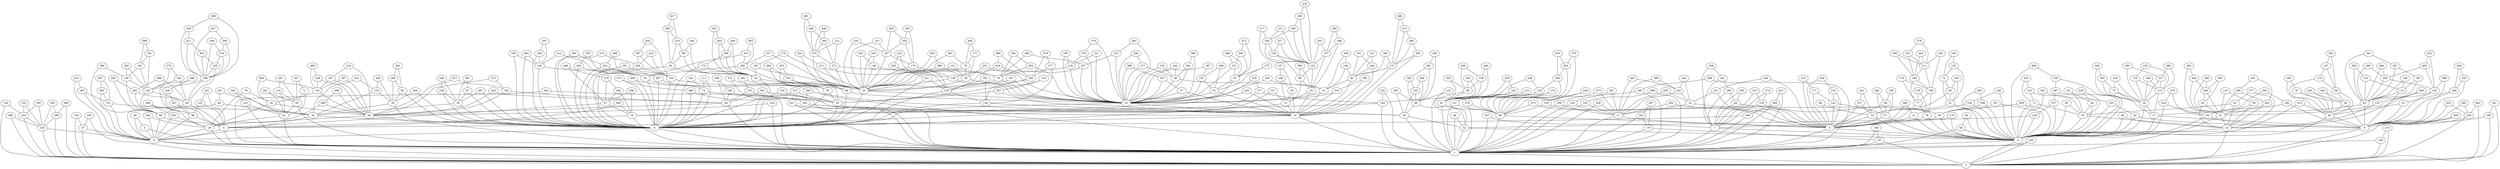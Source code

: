 graph G {
    "278" -- "76";
    "88" -- "24";
    "370" -- "263";
    "406" -- "303";
    "409" -- "19";
    "237" -- "229";
    "431" -- "386";
    "122" -- "96";
    "5" -- "0";
    "349" -- "16";
    "407" -- "170";
    "176" -- "136";
    "475" -- "6";
    "403" -- "296";
    "417" -- "356";
    "57" -- "6";
    "268" -- "94";
    "110" -- "100";
    "27" -- "10";
    "450" -- "2";
    "411" -- "402";
    "151" -- "15";
    "45" -- "10";
    "205" -- "172";
    "343" -- "176";
    "389" -- "15";
    "262" -- "23";
    "398" -- "15";
    "234" -- "1";
    "130" -- "30";
    "133" -- "94";
    "181" -- "90";
    "422" -- "405";
    "383" -- "50";
    "251" -- "163";
    "439" -- "36";
    "244" -- "236";
    "187" -- "112";
    "109" -- "12";
    "165" -- "143";
    "405" -- "155";
    "269" -- "57";
    "369" -- "20";
    "127" -- "12";
    "90" -- "1";
    "404" -- "8";
    "143" -- "84";
    "99" -- "1";
    "30" -- "7";
    "375" -- "53";
    "390" -- "84";
    "426" -- "124";
    "235" -- "198";
    "242" -- "8";
    "258" -- "91";
    "453" -- "230";
    "251" -- "8";
    "491" -- "449";
    "227" -- "54";
    "208" -- "138";
    "430" -- "211";
    "332" -- "9";
    "468" -- "419";
    "342" -- "61";
    "471" -- "366";
    "293" -- "292";
    "164" -- "132";
    "451" -- "24";
    "498" -- "338";
    "232" -- "182";
    "103" -- "0";
    "382" -- "80";
    "93" -- "84";
    "134" -- "8";
    "153" -- "21";
    "172" -- "82";
    "201" -- "28";
    "365" -- "198";
    "372" -- "8";
    "128" -- "122";
    "413" -- "280";
    "494" -- "252";
    "155" -- "83";
    "380" -- "220";
    "78" -- "35";
    "309" -- "203";
    "145" -- "44";
    "345" -- "243";
    "453" -- "9";
    "219" -- "8";
    "94" -- "1";
    "481" -- "312";
    "414" -- "52";
    "137" -- "45";
    "75" -- "17";
    "371" -- "182";
    "300" -- "48";
    "267" -- "83";
    "294" -- "6";
    "188" -- "1";
    "263" -- "209";
    "312" -- "257";
    "73" -- "62";
    "379" -- "15";
    "362" -- "133";
    "80" -- "39";
    "98" -- "0";
    "111" -- "8";
    "149" -- "82";
    "397" -- "15";
    "358" -- "8";
    "323" -- "20";
    "367" -- "8";
    "126" -- "52";
    "146" -- "143";
    "70" -- "66";
    "489" -- "1";
    "166" -- "21";
    "484" -- "56";
    "381" -- "11";
    "253" -- "15";
    "60" -- "55";
    "285" -- "47";
    "262" -- "15";
    "422" -- "155";
    "161" -- "108";
    "358" -- "126";
    "161" -- "2";
    "197" -- "20";
    "217" -- "122";
    "373" -- "265";
    "33" -- "6";
    "389" -- "337";
    "151" -- "97";
    "385" -- "318";
    "125" -- "98";
    "153" -- "14";
    "211" -- "168";
    "121" -- "90";
    "12" -- "10";
    "224" -- "20";
    "79" -- "19";
    "420" -- "211";
    "458" -- "23";
    "84" -- "0";
    "335" -- "19";
    "308" -- "241";
    "244" -- "34";
    "479" -- "377";
    "273" -- "2";
    "457" -- "1";
    "118" -- "83";
    "490" -- "4";
    "272" -- "192";
    "165" -- "146";
    "18" -- "14";
    "72" -- "4";
    "50" -- "24";
    "169" -- "48";
    "387" -- "364";
    "460" -- "153";
    "122" -- "25";
    "239" -- "15";
    "315" -- "130";
    "477" -- "26";
    "129" -- "2";
    "109" -- "45";
    "257" -- "15";
    "179" -- "168";
    "236" -- "8";
    "166" -- "43";
    "224" -- "197";
    "474" -- "8";
    "281" -- "48";
    "71" -- "61";
    "419" -- "219";
    "492" -- "8";
    "74" -- "8";
    "314" -- "198";
    "25" -- "10";
    "99" -- "91";
    "265" -- "44";
    "21" -- "2";
    "330" -- "281";
    "378" -- "15";
    "210" -- "88";
    "155" -- "9";
    "246" -- "139";
    "458" -- "149";
    "271" -- "66";
    "335" -- "0";
    "58" -- "4";
    "76" -- "4";
    "85" -- "4";
    "61" -- "1";
    "234" -- "26";
    "392" -- "143";
    "210" -- "50";
    "197" -- "176";
    "248" -- "113";
    "473" -- "250";
    "481" -- "15";
    "497" -- "360";
    "29" -- "9";
    "322" -- "99";
    "178" -- "20";
    "38" -- "9";
    "245" -- "29";
    "418" -- "54";
    "499" -- "26";
    "427" -- "210";
    "347" -- "65";
    "363" -- "14";
    "423" -- "325";
    "337" -- "15";
    "60" -- "8";
    "487" -- "8";
    "69" -- "30";
    "34" -- "31";
    "120" -- "90";
    "182" -- "1";
    "461" -- "20";
    "264" -- "52";
    "110" -- "29";
    "486" -- "103";
    "87" -- "8";
    "52" -- "20";
    "123" -- "48";
    "141" -- "9";
    "441" -- "327";
    "168" -- "77";
    "286" -- "157";
    "452" -- "99";
    "44" -- "32";
    "320" -- "84";
    "482" -- "414";
    "325" -- "221";
    "296" -- "24";
    "379" -- "378";
    "65" -- "1";
    "238" -- "15";
    "77" -- "76";
    "346" -- "296";
    "321" -- "1";
    "497" -- "101";
    "275" -- "162";
    "442" -- "11";
    "72" -- "18";
    "287" -- "237";
    "464" -- "8";
    "81" -- "18";
    "225" -- "220";
    "94" -- "26";
    "55" -- "8";
    "447" -- "31";
    "277" -- "81";
    "115" -- "90";
    "270" -- "143";
    "25" -- "12";
    "147" -- "100";
    "276" -- "271";
    "413" -- "172";
    "30" -- "4";
    "256" -- "219";
    "467" -- "34";
    "119" -- "21";
    "310" -- "103";
    "290" -- "157";
    "386" -- "363";
    "148" -- "112";
    "57" -- "4";
    "209" -- "90";
    "382" -- "249";
    "353" -- "52";
    "313" -- "4";
    "194" -- "8";
    "143" -- "93";
    "432" -- "8";
    "53" -- "15";
    "13" -- "6";
    "459" -- "30";
    "284" -- "9";
    "318" -- "15";
    "260" -- "6";
    "301" -- "144";
    "37" -- "0";
    "214" -- "167";
    "50" -- "8";
    "134" -- "55";
    "117" -- "28";
    "372" -- "55";
    "420" -- "168";
    "403" -- "24";
    "24" -- "20";
    "473" -- "11";
    "226" -- "2";
    "405" -- "203";
    "448" -- "53";
    "242" -- "74";
    "135" -- "28";
    "100" -- "29";
    "186" -- "88";
    "209" -- "120";
    "322" -- "91";
    "395" -- "276";
    "10" -- "1";
    "340" -- "91";
    "19" -- "1";
    "339" -- "314";
    "201" -- "15";
    "392" -- "146";
    "297" -- "126";
    "402" -- "198";
    "46" -- "1";
    "136" -- "20";
    "411" -- "198";
    "449" -- "395";
    "16" -- "5";
    "302" -- "1";
    "478" -- "90";
    "163" -- "20";
    "401" -- "20";
    "452" -- "91";
    "192" -- "122";
    "66" -- "15";
    "297" -- "194";
    "304" -- "15";
    "399" -- "191";
    "267" -- "187";
    "466" -- "83";
    "433" -- "263";
    "241" -- "199";
    "338" -- "98";
    "331" -- "15";
    "108" -- "9";
    "230" -- "2";
    "68" -- "0";
    "29" -- "4";
    "5" -- "1";
    "200" -- "151";
    "486" -- "2";
    "212" -- "204";
    "425" -- "15";
    "460" -- "14";
    "321" -- "44";
    "32" -- "1";
    "443" -- "26";
    "490" -- "329";
    "204" -- "82";
    "131" -- "20";
    "439" -- "18";
    "111" -- "74";
    "326" -- "304";
    "104" -- "2";
    "140" -- "20";
    "480" -- "279";
    "257" -- "70";
    "184" -- "19";
    "187" -- "83";
    "291" -- "65";
    "457" -- "7";
    "203" -- "155";
    "367" -- "74";
    "123" -- "32";
    "141" -- "4";
    "416" -- "122";
    "454" -- "185";
    "443" -- "94";
    "343" -- "254";
    "436" -- "11";
    "70" -- "15";
    "295" -- "141";
    "31" -- "8";
    "371" -- "16";
    "91" -- "90";
    "351" -- "204";
    "495" -- "21";
    "424" -- "4";
    "272" -- "122";
    "112" -- "9";
    "6" -- "4";
    "463" -- "2";
    "350" -- "299";
    "28" -- "23";
    "95" -- "21";
    "73" -- "41";
    "268" -- "180";
    "282" -- "84";
    "33" -- "4";
    "333" -- "60";
    "129" -- "104";
    "207" -- "98";
    "132" -- "73";
    "265" -- "1";
    "298" -- "4";
    "421" -- "384";
    "20" -- "15";
    "302" -- "265";
    "408" -- "8";
    "488" -- "432";
    "74" -- "55";
    "105" -- "24";
    "211" -- "185";
    "393" -- "54";
    "149" -- "23";
    "150" -- "53";
    "404" -- "39";
    "56" -- "26";
    "121" -- "1";
    "278" -- "77";
    "316" -- "140";
    "428" -- "284";
    "26" -- "19";
    "368" -- "1";
    "264" -- "8";
    "22" -- "11";
    "312" -- "15";
    "308" -- "7";
    "31" -- "0";
    "357" -- "55";
    "233" -- "116";
    "247" -- "20";
    "366" -- "55";
    "150" -- "15";
    "223" -- "211";
    "53" -- "10";
    "347" -- "71";
    "206" -- "67";
    "305" -- "0";
    "466" -- "203";
    "496" -- "93";
    "4" -- "1";
    "299" -- "103";
    "338" -- "207";
    "253" -- "35";
    "318" -- "10";
    "410" -- "364";
    "381" -- "156";
    "63" -- "22";
    "468" -- "256";
    "480" -- "67";
    "59" -- "14";
    "181" -- "91";
    "355" -- "157";
    "212" -- "82";
    "470" -- "424";
    "483" -- "298";
    "228" -- "154";
    "191" -- "143";
    "485" -- "70";
    "398" -- "201";
    "395" -- "271";
    "107" -- "1";
    "243" -- "42";
    "289" -- "26";
    "462" -- "29";
    "12" -- "8";
    "484" -- "154";
    "8" -- "0";
    "336" -- "67";
    "288" -- "227";
    "307" -- "26";
    "441" -- "33";
    "239" -- "218";
    "319" -- "90";
    "142" -- "57";
    "344" -- "28";
    "136" -- "15";
    "235" -- "93";
    "41" -- "33";
    "243" -- "4";
    "154" -- "26";
    "14" -- "4";
    "303" -- "75";
    "434" -- "163";
    "196" -- "9";
    "207" -- "5";
    "189" -- "82";
    "283" -- "265";
    "119" -- "95";
    "325" -- "219";
    "156" -- "11";
    "195" -- "104";
    "28" -- "15";
    "430" -- "185";
    "146" -- "84";
    "384" -- "106";
    "102" -- "1";
    "178" -- "105";
    "275" -- "26";
    "444" -- "21";
    "114" -- "65";
    "444" -- "166";
    "3" -- "0";
    "154" -- "56";
    "83" -- "17";
    "425" -- "10";
    "305" -- "101";
    "250" -- "11";
    "369" -- "35";
    "159" -- "37";
    "205" -- "10";
    "259" -- "11";
    "248" -- "54";
    "213" -- "66";
    "229" -- "4";
    "313" -- "29";
    "9" -- "4";
    "200" -- "97";
    "229" -- "32";
    "283" -- "44";
    "167" -- "26";
    "232" -- "1";
    "366" -- "8";
    "446" -- "276";
    "191" -- "165";
    "250" -- "1";
    "306" -- "25";
    "113" -- "54";
    "461" -- "78";
    "124" -- "39";
    "245" -- "38";
    "380" -- "11";
    "49" -- "3";
    "23" -- "15";
    "64" -- "36";
    "304" -- "70";
    "311" -- "276";
    "106" -- "1";
    "160" -- "2";
    "346" -- "24";
    "67" -- "5";
    "359" -- "43";
    "329" -- "287";
    "198" -- "93";
    "362" -- "1";
    "423" -- "219";
    "83" -- "9";
    "117" -- "15";
    "434" -- "387";
    "341" -- "5";
    "135" -- "15";
    "102" -- "61";
    "77" -- "6";
    "189" -- "172";
    "101" -- "0";
    "259" -- "22";
    "174" -- "90";
    "104" -- "103";
    "299" -- "2";
    "355" -- "122";
    "456" -- "78";
    "171" -- "6";
    "391" -- "83";
    "247" -- "15";
    "162" -- "94";
    "345" -- "4";
    "374" -- "357";
    "400" -- "228";
    "42" -- "9";
    "157" -- "25";
    "412" -- "52";
    "51" -- "9";
    "152" -- "72";
    "295" -- "196";
    "288" -- "113";
    "0" -- "2";
    "38" -- "29";
    "326" -- "70";
    "47" -- "29";
    "202" -- "93";
    "285" -- "29";
    "43" -- "21";
    "307" -- "154";
    "92" -- "58";
    "414" -- "356";
    "88" -- "50";
    "15" -- "10";
    "63" -- "6";
    "171" -- "142";
    "354" -- "100";
    "177" -- "78";
    "261" -- "114";
    "348" -- "69";
    "237" -- "4";
    "319" -- "6";
    "464" -- "126";
    "145" -- "48";
    "112" -- "83";
    "246" -- "4";
    "440" -- "172";
    "407" -- "352";
    "48" -- "32";
    "127" -- "8";
    "147" -- "110";
    "21" -- "14";
    "300" -- "44";
    "301" -- "219";
    "394" -- "216";
    "101" -- "31";
    "478" -- "1";
    "476" -- "16";
    "148" -- "83";
    "175" -- "6";
    "277" -- "14";
    "431" -- "363";
    "67" -- "16";
    "324" -- "66";
    "183" -- "62";
    "340" -- "138";
    "263" -- "90";
    "86" -- "57";
    "221" -- "8";
    "266" -- "48";
    "22" -- "6";
    "159" -- "2";
    "172" -- "10";
    "274" -- "7";
    "368" -- "190";
    "100" -- "38";
    "65" -- "61";
    "352" -- "1";
    "499" -- "289";
    "361" -- "1";
    "84" -- "5";
    "51" -- "29";
    "158" -- "86";
    "194" -- "126";
    "222" -- "31";
    "231" -- "20";
    "254" -- "197";
    "190" -- "1";
    "387" -- "163";
    "310" -- "104";
    "130" -- "7";
    "337" -- "27";
    "282" -- "93";
    "206" -- "16";
    "120" -- "91";
    "185" -- "77";
    "78" -- "20";
    "167" -- "154";
    "226" -- "1";
    "316" -- "20";
    "396" -- "299";
    "402" -- "235";
    "138" -- "91";
    "331" -- "218";
    "199" -- "69";
    "228" -- "26";
    "233" -- "113";
    "350" -- "103";
    "388" -- "155";
    "271" -- "70";
    "450" -- "9";
    "91" -- "1";
    "54" -- "17";
    "137" -- "109";
    "336" -- "16";
    "465" -- "198";
    "231" -- "197";
    "364" -- "163";
    "116" -- "113";
    "23" -- "10";
    "370" -- "90";
    "215" -- "171";
    "208" -- "99";
    "115" -- "91";
    "311" -- "271";
    "339" -- "198";
    "37" -- "2";
    "75" -- "54";
    "483" -- "4";
    "320" -- "282";
    "400" -- "154";
    "448" -- "150";
    "258" -- "120";
    "286" -- "25";
    "377" -- "144";
    "214" -- "26";
    "393" -- "227";
    "364" -- "8";
    "290" -- "286";
    "281" -- "169";
    "360" -- "0";
    "394" -- "6";
    "132" -- "41";
    "97" -- "53";
    "292" -- "192";
    "92" -- "4";
    "164" -- "73";
    "306" -- "96";
    "279" -- "67";
    "71" -- "65";
    "324" -- "213";
    "445" -- "9";
    "144" -- "10";
    "176" -- "20";
    "140" -- "136";
    "333" -- "252";
    "474" -- "364";
    "396" -- "2";
    "296" -- "173";
    "97" -- "15";
    "408" -- "66";
    "495" -- "166";
    "173" -- "24";
    "344" -- "15";
    "180" -- "1";
    "85" -- "30";
    "14" -- "2";
    "467" -- "87";
    "341" -- "125";
    "436" -- "1";
    "42" -- "4";
    "317" -- "122";
    "68" -- "31";
    "284" -- "51";
    "142" -- "6";
    "196" -- "141";
    "469" -- "151";
    "82" -- "23";
    "218" -- "15";
    "255" -- "37";
    "269" -- "86";
    "79" -- "56";
    "334" -- "72";
    "108" -- "2";
    "356" -- "52";
    "365" -- "314";
    "184" -- "0";
    "219" -- "144";
    "193" -- "11";
    "241" -- "7";
    "428" -- "332";
    "328" -- "118";
    "437" -- "198";
    "240" -- "63";
    "470" -- "141";
    "376" -- "211";
    "455" -- "198";
    "489" -- "193";
    "220" -- "11";
    "279" -- "206";
    "185" -- "168";
    "471" -- "8";
    "49" -- "0";
    "252" -- "60";
    "177" -- "35";
    "186" -- "24";
    "360" -- "101";
    "80" -- "8";
    "9" -- "2";
    "182" -- "16";
    "193" -- "1";
    "225" -- "22";
    "236" -- "34";
    "303" -- "54";
    "179" -- "77";
    "399" -- "165";
    "419" -- "256";
    "46" -- "32";
    "96" -- "25";
    "103" -- "2";
    "227" -- "113";
    "462" -- "38";
    "492" -- "432";
    "58" -- "1";
    "329" -- "4";
    "352" -- "170";
    "17" -- "9";
    "95" -- "14";
    "406" -- "54";
    "415" -- "305";
    "240" -- "6";
    "426" -- "39";
    "11" -- "6";
    "493" -- "444";
    "39" -- "8";
    "412" -- "126";
    "170" -- "107";
    "170" -- "1";
    "66" -- "8";
    "188" -- "107";
    "397" -- "150";
    "494" -- "60";
    "4" -- "2";
    "348" -- "7";
    "351" -- "82";
    "220" -- "22";
    "32" -- "4";
    "459" -- "4";
    "45" -- "12";
    "8" -- "1";
    "238" -- "117";
    "41" -- "4";
    "26" -- "1";
    "359" -- "166";
    "59" -- "4";
    "390" -- "146";
    "424" -- "141";
    "487" -- "34";
    "361" -- "94";
    "44" -- "1";
    "455" -- "411";
    "378" -- "218";
    "386" -- "21";
    "451" -- "403";
    "107" -- "2";
    "87" -- "34";
    "280" -- "172";
    "383" -- "210";
    "81" -- "14";
    "354" -- "147";
    "373" -- "283";
    "498" -- "98";
    "433" -- "209";
    "131" -- "35";
    "385" -- "10";
    "417" -- "20";
    "195" -- "103";
    "442" -- "220";
    "69" -- "7";
    "34" -- "8";
    "314" -- "235";
    "156" -- "1";
    "52" -- "8";
    "374" -- "55";
    "168" -- "76";
    "61" -- "19";
    "376" -- "223";
    "488" -- "367";
    "334" -- "152";
    "35" -- "20";
    "18" -- "4";
    "293" -- "122";
    "421" -- "1";
    "118" -- "112";
    "3" -- "1";
    "36" -- "4";
    "255" -- "2";
    "342" -- "102";
    "438" -- "319";
    "476" -- "371";
    "54" -- "4";
    "363" -- "21";
    "276" -- "66";
    "447" -- "68";
    "199" -- "7";
    "173" -- "8";
    "491" -- "276";
    "169" -- "145";
    "139" -- "4";
    "203" -- "83";
    "223" -- "185";
    "20" -- "8";
    "133" -- "1";
    "64" -- "18";
    "138" -- "99";
    "222" -- "124";
    "437" -- "365";
    "175" -- "4";
    "192" -- "128";
    "291" -- "61";
    "375" -- "97";
    "493" -- "21";
    "160" -- "1";
    "221" -- "219";
    "56" -- "19";
    "330" -- "48";
    "86" -- "6";
    "13" -- "4";
    "190" -- "182";
    "62" -- "41";
    "162" -- "26";
    "39" -- "31";
    "377" -- "256";
    "427" -- "383";
    "7" -- "1";
    "40" -- "4";
    "482" -- "356";
    "469" -- "97";
    "16" -- "1";
    "287" -- "4";
    "274" -- "130";
    "332" -- "284";
    "124" -- "31";
    "252" -- "55";
    "27" -- "15";
    "180" -- "94";
    "446" -- "395";
    "357" -- "10";
    "47" -- "38";
    "183" -- "41";
    "216" -- "6";
    "475" -- "90";
    "128" -- "96";
    "15" -- "8";
    "416" -- "293";
    "323" -- "140";
    "24" -- "8";
    "139" -- "13";
    "204" -- "10";
    "98" -- "5";
    "249" -- "39";
    "315" -- "7";
    "384" -- "1";
    "391" -- "267";
    "409" -- "335";
    "289" -- "19";
    "218" -- "136";
    "125" -- "5";
    "90" -- "6";
    "298" -- "30";
    "217" -- "192";
    "294" -- "11";
    "17" -- "4";
    "292" -- "122";
    "410" -- "163";
    "62" -- "33";
    "1" -- "2";
    "216" -- "142";
    "328" -- "83";
    "11" -- "1";
    "273" -- "160";
    "388" -- "9";
    "89" -- "33";
    "260" -- "13";
    "261" -- "65";
    "327" -- "33";
    "465" -- "455";
    "163" -- "8";
    "317" -- "128";
    "157" -- "122";
    "477" -- "162";
    "249" -- "80";
    "198" -- "143";
    "415" -- "0";
    "36" -- "18";
    "418" -- "75";
    "435" -- "91";
    "10" -- "8";
    "456" -- "177";
    "485" -- "257";
    "93" -- "5";
    "353" -- "264";
    "113" -- "17";
    "76" -- "6";
    "349" -- "5";
    "496" -- "282";
    "158" -- "57";
    "454" -- "211";
    "48" -- "44";
    "55" -- "10";
    "472" -- "200";
    "6" -- "1";
    "449" -- "276";
    "213" -- "70";
    "105" -- "20";
    "82" -- "10";
    "116" -- "54";
    "43" -- "14";
    "438" -- "90";
    "230" -- "9";
    "270" -- "202";
    "479" -- "256";
    "35" -- "15";
    "215" -- "6";
    "202" -- "143";
    "256" -- "144";
    "40" -- "18";
    "445" -- "230";
    "432" -- "367";
    "0" -- "1";
    "429" -- "197";
    "254" -- "176";
    "463" -- "230";
    "19" -- "0";
    "401" -- "369";
    "106" -- "5";
    "266" -- "145";
    "114" -- "61";
    "7" -- "4";
    "89" -- "6";
    "429" -- "254";
    "327" -- "6";
    "152" -- "18";
    "174" -- "121";
    "309" -- "83";
    "126" -- "8";
    "435" -- "181";
    "440" -- "413";
    "96" -- "12";
    "144" -- "8";
    "472" -- "97";
    "280" -- "205";
    "356" -- "20";
}
